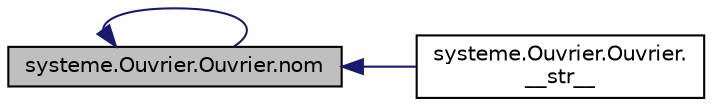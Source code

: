digraph "systeme.Ouvrier.Ouvrier.nom"
{
 // INTERACTIVE_SVG=YES
  edge [fontname="Helvetica",fontsize="10",labelfontname="Helvetica",labelfontsize="10"];
  node [fontname="Helvetica",fontsize="10",shape=record];
  rankdir="LR";
  Node1 [label="systeme.Ouvrier.Ouvrier.nom",height=0.2,width=0.4,color="black", fillcolor="grey75", style="filled" fontcolor="black"];
  Node1 -> Node1 [dir="back",color="midnightblue",fontsize="10",style="solid",fontname="Helvetica"];
  Node1 -> Node2 [dir="back",color="midnightblue",fontsize="10",style="solid",fontname="Helvetica"];
  Node2 [label="systeme.Ouvrier.Ouvrier.\l__str__",height=0.2,width=0.4,color="black", fillcolor="white", style="filled",URL="$classsysteme_1_1_ouvrier_1_1_ouvrier.html#a95abfe80b359b428b547eb1b83aac92e"];
}
